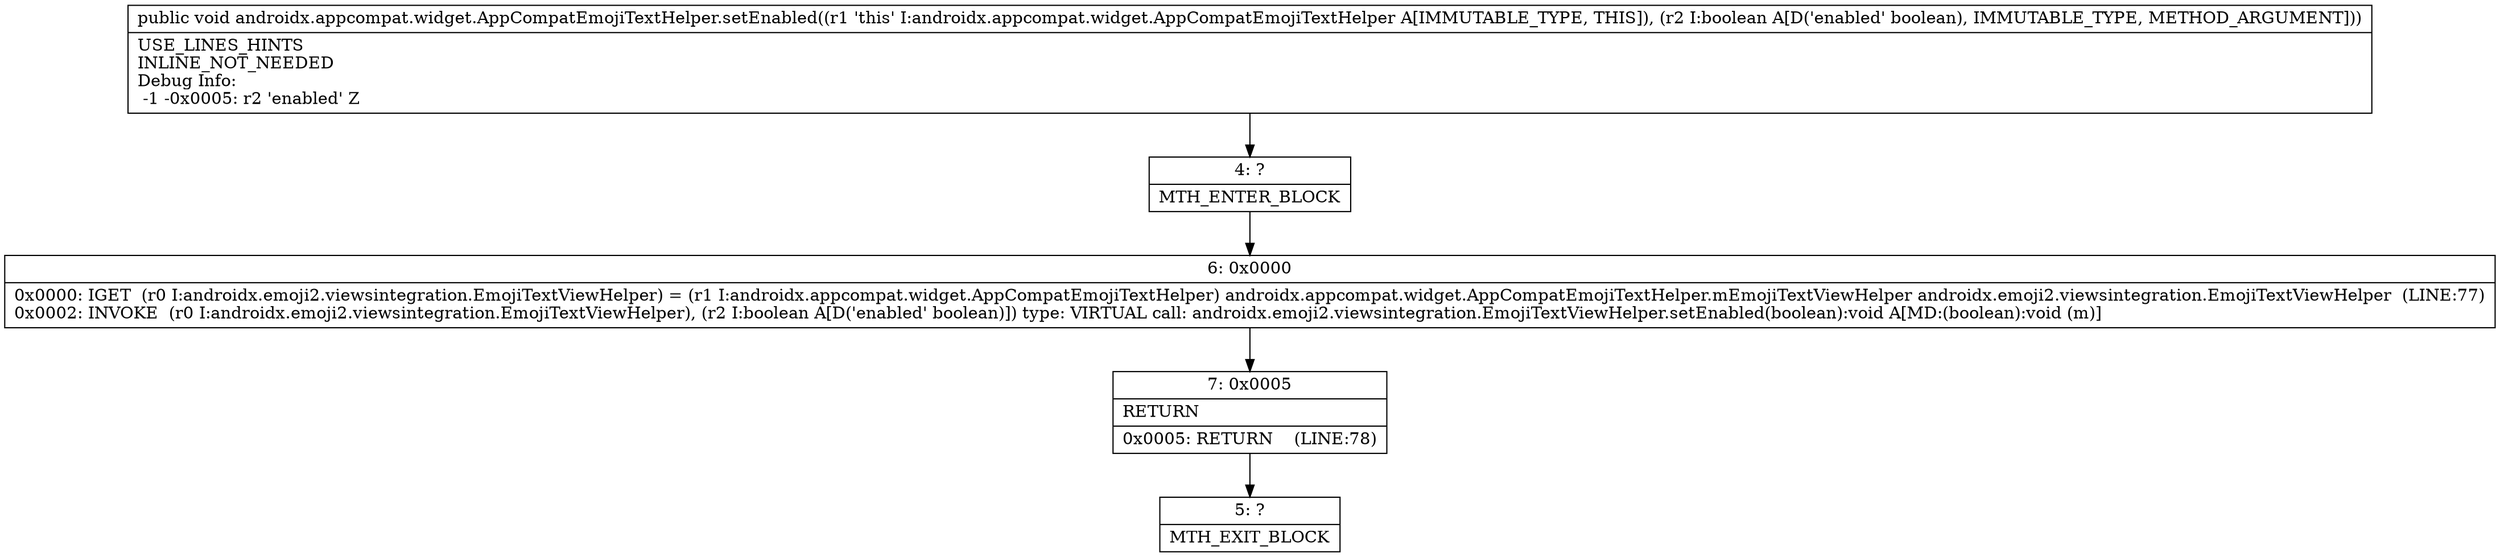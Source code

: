 digraph "CFG forandroidx.appcompat.widget.AppCompatEmojiTextHelper.setEnabled(Z)V" {
Node_4 [shape=record,label="{4\:\ ?|MTH_ENTER_BLOCK\l}"];
Node_6 [shape=record,label="{6\:\ 0x0000|0x0000: IGET  (r0 I:androidx.emoji2.viewsintegration.EmojiTextViewHelper) = (r1 I:androidx.appcompat.widget.AppCompatEmojiTextHelper) androidx.appcompat.widget.AppCompatEmojiTextHelper.mEmojiTextViewHelper androidx.emoji2.viewsintegration.EmojiTextViewHelper  (LINE:77)\l0x0002: INVOKE  (r0 I:androidx.emoji2.viewsintegration.EmojiTextViewHelper), (r2 I:boolean A[D('enabled' boolean)]) type: VIRTUAL call: androidx.emoji2.viewsintegration.EmojiTextViewHelper.setEnabled(boolean):void A[MD:(boolean):void (m)]\l}"];
Node_7 [shape=record,label="{7\:\ 0x0005|RETURN\l|0x0005: RETURN    (LINE:78)\l}"];
Node_5 [shape=record,label="{5\:\ ?|MTH_EXIT_BLOCK\l}"];
MethodNode[shape=record,label="{public void androidx.appcompat.widget.AppCompatEmojiTextHelper.setEnabled((r1 'this' I:androidx.appcompat.widget.AppCompatEmojiTextHelper A[IMMUTABLE_TYPE, THIS]), (r2 I:boolean A[D('enabled' boolean), IMMUTABLE_TYPE, METHOD_ARGUMENT]))  | USE_LINES_HINTS\lINLINE_NOT_NEEDED\lDebug Info:\l  \-1 \-0x0005: r2 'enabled' Z\l}"];
MethodNode -> Node_4;Node_4 -> Node_6;
Node_6 -> Node_7;
Node_7 -> Node_5;
}


